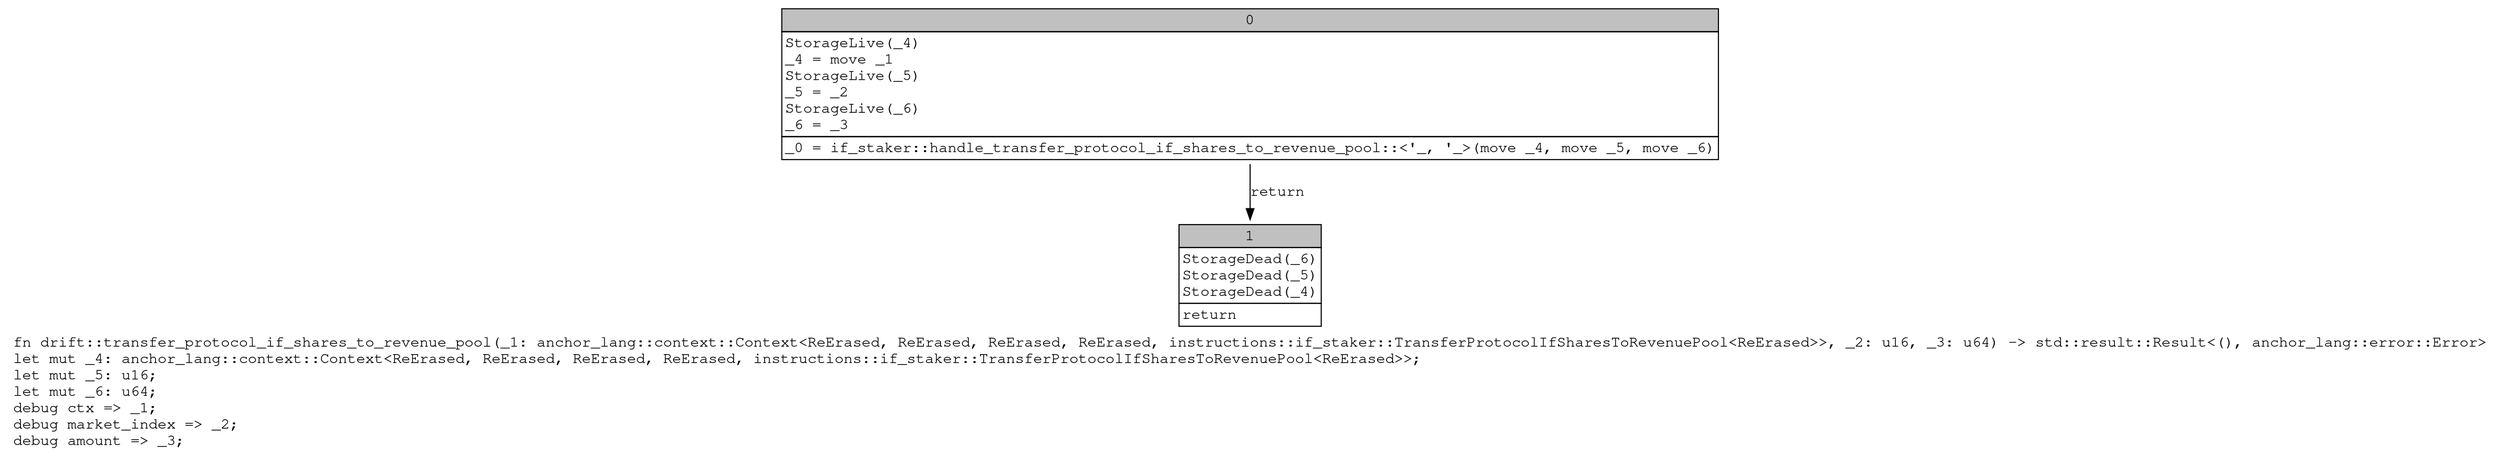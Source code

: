 digraph Mir_0_19998 {
    graph [fontname="Courier, monospace"];
    node [fontname="Courier, monospace"];
    edge [fontname="Courier, monospace"];
    label=<fn drift::transfer_protocol_if_shares_to_revenue_pool(_1: anchor_lang::context::Context&lt;ReErased, ReErased, ReErased, ReErased, instructions::if_staker::TransferProtocolIfSharesToRevenuePool&lt;ReErased&gt;&gt;, _2: u16, _3: u64) -&gt; std::result::Result&lt;(), anchor_lang::error::Error&gt;<br align="left"/>let mut _4: anchor_lang::context::Context&lt;ReErased, ReErased, ReErased, ReErased, instructions::if_staker::TransferProtocolIfSharesToRevenuePool&lt;ReErased&gt;&gt;;<br align="left"/>let mut _5: u16;<br align="left"/>let mut _6: u64;<br align="left"/>debug ctx =&gt; _1;<br align="left"/>debug market_index =&gt; _2;<br align="left"/>debug amount =&gt; _3;<br align="left"/>>;
    bb0__0_19998 [shape="none", label=<<table border="0" cellborder="1" cellspacing="0"><tr><td bgcolor="gray" align="center" colspan="1">0</td></tr><tr><td align="left" balign="left">StorageLive(_4)<br/>_4 = move _1<br/>StorageLive(_5)<br/>_5 = _2<br/>StorageLive(_6)<br/>_6 = _3<br/></td></tr><tr><td align="left">_0 = if_staker::handle_transfer_protocol_if_shares_to_revenue_pool::&lt;'_, '_&gt;(move _4, move _5, move _6)</td></tr></table>>];
    bb1__0_19998 [shape="none", label=<<table border="0" cellborder="1" cellspacing="0"><tr><td bgcolor="gray" align="center" colspan="1">1</td></tr><tr><td align="left" balign="left">StorageDead(_6)<br/>StorageDead(_5)<br/>StorageDead(_4)<br/></td></tr><tr><td align="left">return</td></tr></table>>];
    bb0__0_19998 -> bb1__0_19998 [label="return"];
}
